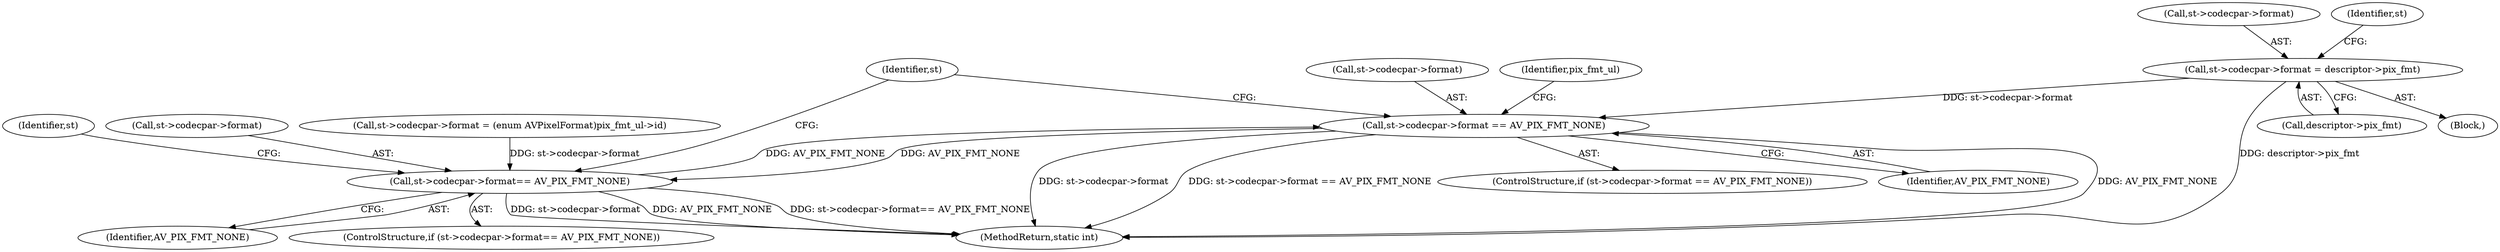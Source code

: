 digraph "0_FFmpeg_bab0716c7f4793ec42e05a5aa7e80d82a0dd4e75@pointer" {
"1001422" [label="(Call,st->codecpar->format = descriptor->pix_fmt)"];
"1001432" [label="(Call,st->codecpar->format == AV_PIX_FMT_NONE)"];
"1001460" [label="(Call,st->codecpar->format== AV_PIX_FMT_NONE)"];
"1001423" [label="(Call,st->codecpar->format)"];
"1001466" [label="(Identifier,AV_PIX_FMT_NONE)"];
"1001422" [label="(Call,st->codecpar->format = descriptor->pix_fmt)"];
"1001433" [label="(Call,st->codecpar->format)"];
"1001448" [label="(Call,st->codecpar->format = (enum AVPixelFormat)pix_fmt_ul->id)"];
"1001428" [label="(Call,descriptor->pix_fmt)"];
"1001432" [label="(Call,st->codecpar->format == AV_PIX_FMT_NONE)"];
"1001441" [label="(Identifier,pix_fmt_ul)"];
"1001459" [label="(ControlStructure,if (st->codecpar->format== AV_PIX_FMT_NONE))"];
"1001435" [label="(Identifier,st)"];
"1001431" [label="(ControlStructure,if (st->codecpar->format == AV_PIX_FMT_NONE))"];
"1001421" [label="(Block,)"];
"1001518" [label="(Identifier,st)"];
"1001460" [label="(Call,st->codecpar->format== AV_PIX_FMT_NONE)"];
"1001438" [label="(Identifier,AV_PIX_FMT_NONE)"];
"1001991" [label="(MethodReturn,static int)"];
"1001471" [label="(Identifier,st)"];
"1001461" [label="(Call,st->codecpar->format)"];
"1001422" -> "1001421"  [label="AST: "];
"1001422" -> "1001428"  [label="CFG: "];
"1001423" -> "1001422"  [label="AST: "];
"1001428" -> "1001422"  [label="AST: "];
"1001435" -> "1001422"  [label="CFG: "];
"1001422" -> "1001991"  [label="DDG: descriptor->pix_fmt"];
"1001422" -> "1001432"  [label="DDG: st->codecpar->format"];
"1001432" -> "1001431"  [label="AST: "];
"1001432" -> "1001438"  [label="CFG: "];
"1001433" -> "1001432"  [label="AST: "];
"1001438" -> "1001432"  [label="AST: "];
"1001441" -> "1001432"  [label="CFG: "];
"1001518" -> "1001432"  [label="CFG: "];
"1001432" -> "1001991"  [label="DDG: st->codecpar->format"];
"1001432" -> "1001991"  [label="DDG: st->codecpar->format == AV_PIX_FMT_NONE"];
"1001432" -> "1001991"  [label="DDG: AV_PIX_FMT_NONE"];
"1001460" -> "1001432"  [label="DDG: AV_PIX_FMT_NONE"];
"1001432" -> "1001460"  [label="DDG: AV_PIX_FMT_NONE"];
"1001460" -> "1001459"  [label="AST: "];
"1001460" -> "1001466"  [label="CFG: "];
"1001461" -> "1001460"  [label="AST: "];
"1001466" -> "1001460"  [label="AST: "];
"1001471" -> "1001460"  [label="CFG: "];
"1001518" -> "1001460"  [label="CFG: "];
"1001460" -> "1001991"  [label="DDG: st->codecpar->format== AV_PIX_FMT_NONE"];
"1001460" -> "1001991"  [label="DDG: st->codecpar->format"];
"1001460" -> "1001991"  [label="DDG: AV_PIX_FMT_NONE"];
"1001448" -> "1001460"  [label="DDG: st->codecpar->format"];
}
